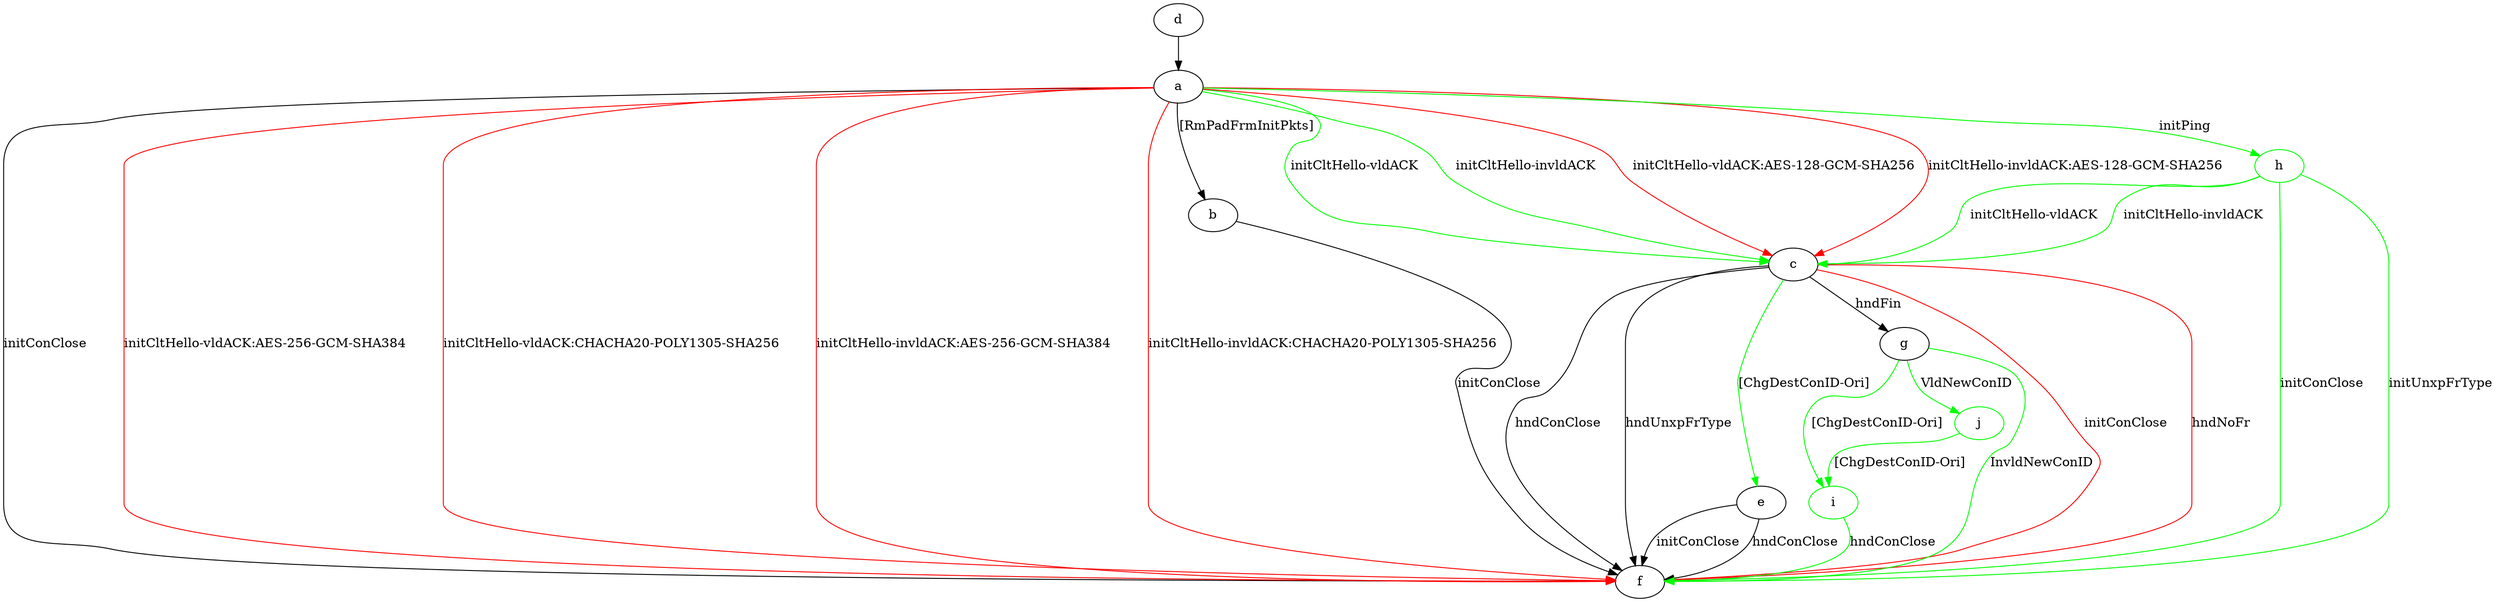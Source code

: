 digraph "" {
	a -> b	[key=0,
		label="[RmPadFrmInitPkts] "];
	a -> c	[key=0,
		color=green,
		label="initCltHello-vldACK "];
	a -> c	[key=1,
		color=green,
		label="initCltHello-invldACK "];
	a -> c	[key=2,
		color=red,
		label="initCltHello-vldACK:AES-128-GCM-SHA256 "];
	a -> c	[key=3,
		color=red,
		label="initCltHello-invldACK:AES-128-GCM-SHA256 "];
	a -> f	[key=0,
		label="initConClose "];
	a -> f	[key=1,
		color=red,
		label="initCltHello-vldACK:AES-256-GCM-SHA384 "];
	a -> f	[key=2,
		color=red,
		label="initCltHello-vldACK:CHACHA20-POLY1305-SHA256 "];
	a -> f	[key=3,
		color=red,
		label="initCltHello-invldACK:AES-256-GCM-SHA384 "];
	a -> f	[key=4,
		color=red,
		label="initCltHello-invldACK:CHACHA20-POLY1305-SHA256 "];
	h	[color=green];
	a -> h	[key=0,
		color=green,
		label="initPing "];
	b -> f	[key=0,
		label="initConClose "];
	c -> e	[key=0,
		color=green,
		label="[ChgDestConID-Ori] "];
	c -> f	[key=0,
		label="hndConClose "];
	c -> f	[key=1,
		label="hndUnxpFrType "];
	c -> f	[key=2,
		color=red,
		label="initConClose "];
	c -> f	[key=3,
		color=red,
		label="hndNoFr "];
	c -> g	[key=0,
		label="hndFin "];
	d -> a	[key=0];
	e -> f	[key=0,
		label="initConClose "];
	e -> f	[key=1,
		label="hndConClose "];
	g -> f	[key=0,
		color=green,
		label="InvldNewConID "];
	i	[color=green];
	g -> i	[key=0,
		color=green,
		label="[ChgDestConID-Ori] "];
	j	[color=green];
	g -> j	[key=0,
		color=green,
		label="VldNewConID "];
	h -> c	[key=0,
		color=green,
		label="initCltHello-vldACK "];
	h -> c	[key=1,
		color=green,
		label="initCltHello-invldACK "];
	h -> f	[key=0,
		color=green,
		label="initConClose "];
	h -> f	[key=1,
		color=green,
		label="initUnxpFrType "];
	i -> f	[key=0,
		color=green,
		label="hndConClose "];
	j -> i	[key=0,
		color=green,
		label="[ChgDestConID-Ori] "];
}
